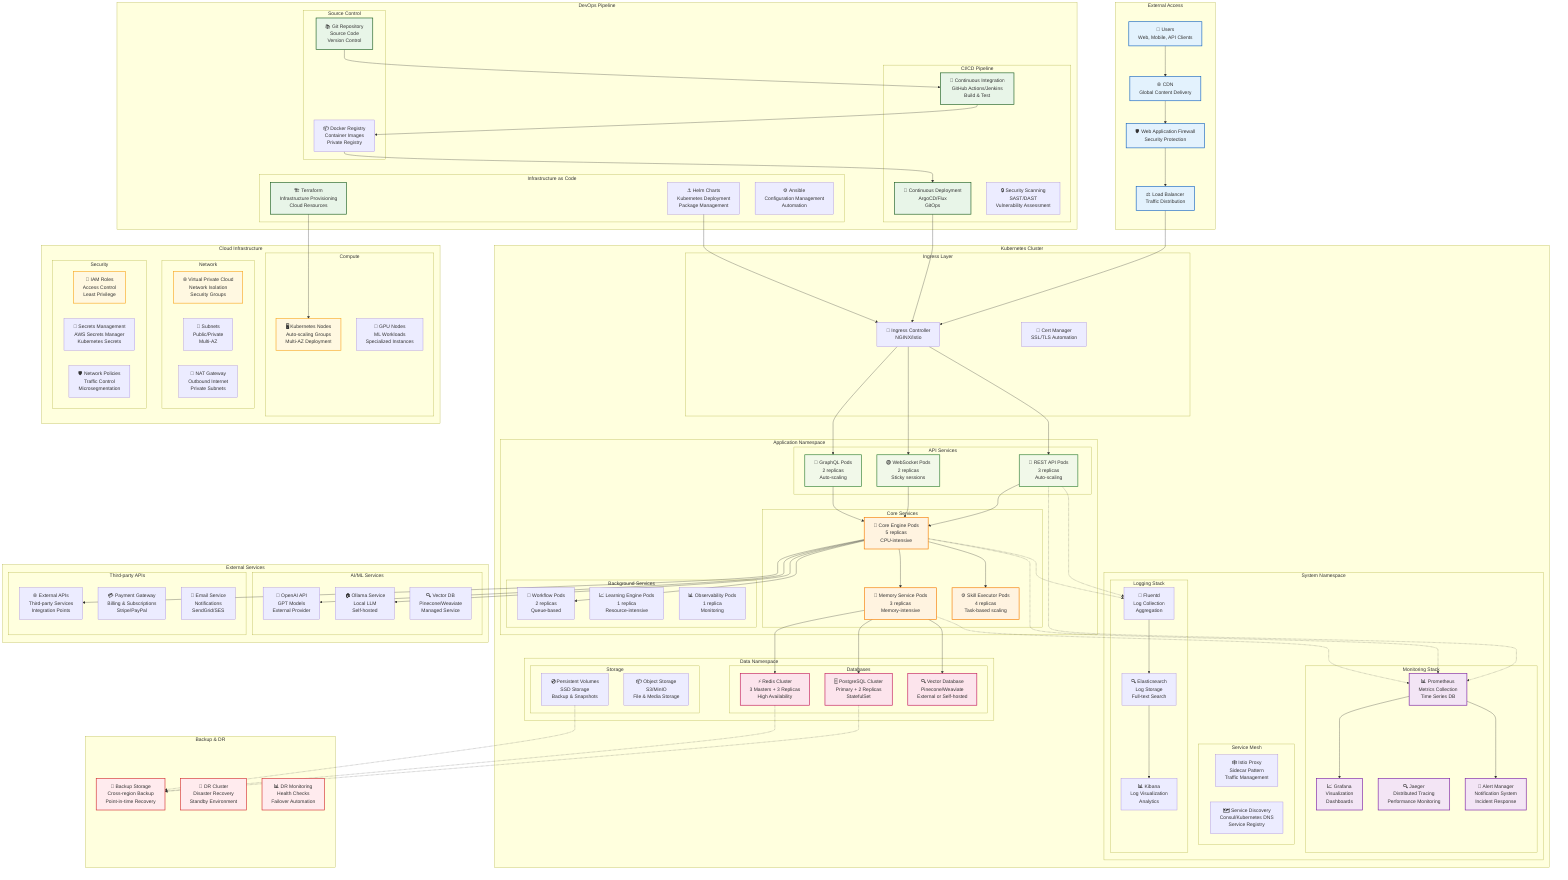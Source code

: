 graph TB
    %% External Users and Load Balancer
    subgraph "External Access"
        Users[👥 Users<br/>Web, Mobile, API Clients]
        CDN[🌐 CDN<br/>Global Content Delivery]
        WAF[🛡️ Web Application Firewall<br/>Security Protection]
        LoadBalancer[⚖️ Load Balancer<br/>Traffic Distribution]
    end
    
    %% Kubernetes Cluster
    subgraph "Kubernetes Cluster"
        subgraph "Ingress Layer"
            IngressController[🚪 Ingress Controller<br/>NGINX/Istio]
            CertManager[🔐 Cert Manager<br/>SSL/TLS Automation]
        end
        
        subgraph "Application Namespace"
            subgraph "API Services"
                RestPods[🔴 REST API Pods<br/>3 replicas<br/>Auto-scaling]
                WebSocketPods[🟢 WebSocket Pods<br/>2 replicas<br/>Sticky sessions]
                GraphQLPods[🔵 GraphQL Pods<br/>2 replicas<br/>Auto-scaling]
            end
            
            subgraph "Core Services"
                CoreEnginePods[🧠 Core Engine Pods<br/>5 replicas<br/>CPU-intensive]
                MemoryServicePods[💾 Memory Service Pods<br/>3 replicas<br/>Memory-intensive]
                SkillExecutorPods[⚙️ Skill Executor Pods<br/>4 replicas<br/>Task-based scaling]
            end
            
            subgraph "Background Services"
                WorkflowPods[🔄 Workflow Pods<br/>2 replicas<br/>Queue-based]
                LearningPods[📈 Learning Engine Pods<br/>1 replica<br/>Resource-intensive]
                ObservabilityPods[📊 Observability Pods<br/>1 replica<br/>Monitoring]
            end
        end
        
        subgraph "Data Namespace"
            subgraph "Databases"
                PostgresCluster[🗄️ PostgreSQL Cluster<br/>Primary + 2 Replicas<br/>StatefulSet]
                RedisCluster[⚡ Redis Cluster<br/>3 Masters + 3 Replicas<br/>High Availability]
                VectorDB[🔍 Vector Database<br/>Pinecone/Weaviate<br/>External or Self-hosted]
            end
            
            subgraph "Storage"
                PersistentVolumes[💿 Persistent Volumes<br/>SSD Storage<br/>Backup & Snapshots]
                ObjectStorage[📦 Object Storage<br/>S3/MinIO<br/>File & Media Storage]
            end
        end
        
        subgraph "System Namespace"
            subgraph "Service Mesh"
                IstioProxy[🕸️ Istio Proxy<br/>Sidecar Pattern<br/>Traffic Management]
                ServiceDiscovery[🗺️ Service Discovery<br/>Consul/Kubernetes DNS<br/>Service Registry]
            end
            
            subgraph "Monitoring Stack"
                Prometheus[📊 Prometheus<br/>Metrics Collection<br/>Time Series DB]
                Grafana[📈 Grafana<br/>Visualization<br/>Dashboards]
                Jaeger[🔍 Jaeger<br/>Distributed Tracing<br/>Performance Monitoring]
                AlertManager[🚨 Alert Manager<br/>Notification System<br/>Incident Response]
            end
            
            subgraph "Logging Stack"
                Fluentd[📝 Fluentd<br/>Log Collection<br/>Aggregation]
                Elasticsearch[🔍 Elasticsearch<br/>Log Storage<br/>Full-text Search]
                Kibana[📊 Kibana<br/>Log Visualization<br/>Analytics]
            end
        end
    end
    
    %% External Services
    subgraph "External Services"
        subgraph "AI/ML Services"
            OpenAI[🤖 OpenAI API<br/>GPT Models<br/>External Provider]
            OllamaService[🏠 Ollama Service<br/>Local LLM<br/>Self-hosted]
            VectorDBExternal[🔍 Vector DB<br/>Pinecone/Weaviate<br/>Managed Service]
        end
        
        subgraph "Third-party APIs"
            ExternalAPIs[🌐 External APIs<br/>Third-party Services<br/>Integration Points]
            PaymentGateway[💳 Payment Gateway<br/>Billing & Subscriptions<br/>Stripe/PayPal]
            EmailService[📧 Email Service<br/>Notifications<br/>SendGrid/SES]
        end
    end
    
    %% Development and CI/CD
    subgraph "DevOps Pipeline"
        subgraph "Source Control"
            GitRepo[📚 Git Repository<br/>Source Code<br/>Version Control]
            DockerRegistry[📦 Docker Registry<br/>Container Images<br/>Private Registry]
        end
        
        subgraph "CI/CD Pipeline"
            CI[🔧 Continuous Integration<br/>GitHub Actions/Jenkins<br/>Build & Test]
            CD[🚀 Continuous Deployment<br/>ArgoCD/Flux<br/>GitOps]
            SecurityScan[🔒 Security Scanning<br/>SAST/DAST<br/>Vulnerability Assessment]
        end
        
        subgraph "Infrastructure as Code"
            Terraform[🏗️ Terraform<br/>Infrastructure Provisioning<br/>Cloud Resources]
            Helm[⚓ Helm Charts<br/>Kubernetes Deployment<br/>Package Management]
            Ansible[⚙️ Ansible<br/>Configuration Management<br/>Automation]
        end
    end
    
    %% Cloud Infrastructure
    subgraph "Cloud Infrastructure"
        subgraph "Compute"
            K8sNodes[🖥️ Kubernetes Nodes<br/>Auto-scaling Groups<br/>Multi-AZ Deployment]
            GPUNodes[🚀 GPU Nodes<br/>ML Workloads<br/>Specialized Instances]
        end
        
        subgraph "Network"
            VPC[🌐 Virtual Private Cloud<br/>Network Isolation<br/>Security Groups]
            Subnets[📡 Subnets<br/>Public/Private<br/>Multi-AZ]
            NATGateway[🔄 NAT Gateway<br/>Outbound Internet<br/>Private Subnets]
        end
        
        subgraph "Security"
            IAMRoles[🔐 IAM Roles<br/>Access Control<br/>Least Privilege]
            Secrets[🔑 Secrets Management<br/>AWS Secrets Manager<br/>Kubernetes Secrets]
            NetworkPolicies[🛡️ Network Policies<br/>Traffic Control<br/>Microsegmentation]
        end
    end
    
    %% Backup and Disaster Recovery
    subgraph "Backup & DR"
        BackupStorage[💾 Backup Storage<br/>Cross-region Backup<br/>Point-in-time Recovery]
        DRCluster[🔄 DR Cluster<br/>Disaster Recovery<br/>Standby Environment]
        MonitoringDR[📊 DR Monitoring<br/>Health Checks<br/>Failover Automation]
    end
    
    %% Flow Connections
    Users --> CDN
    CDN --> WAF
    WAF --> LoadBalancer
    LoadBalancer --> IngressController
    
    IngressController --> RestPods
    IngressController --> WebSocketPods
    IngressController --> GraphQLPods
    
    RestPods --> CoreEnginePods
    WebSocketPods --> CoreEnginePods
    GraphQLPods --> CoreEnginePods
    
    CoreEnginePods --> MemoryServicePods
    CoreEnginePods --> SkillExecutorPods
    CoreEnginePods --> WorkflowPods
    
    MemoryServicePods --> PostgresCluster
    MemoryServicePods --> RedisCluster
    MemoryServicePods --> VectorDB
    
    CoreEnginePods --> OpenAI
    CoreEnginePods --> OllamaService
    CoreEnginePods --> ExternalAPIs
    
    %% Monitoring Connections
    RestPods -.-> Prometheus
    CoreEnginePods -.-> Prometheus
    MemoryServicePods -.-> Prometheus
    
    Prometheus --> Grafana
    Prometheus --> AlertManager
    
    RestPods -.-> Fluentd
    CoreEnginePods -.-> Fluentd
    Fluentd --> Elasticsearch
    Elasticsearch --> Kibana
    
    %% CI/CD Connections
    GitRepo --> CI
    CI --> DockerRegistry
    DockerRegistry --> CD
    CD --> IngressController
    
    Terraform --> K8sNodes
    Helm --> IngressController
    
    %% Backup Connections
    PostgresCluster -.-> BackupStorage
    RedisCluster -.-> BackupStorage
    PersistentVolumes -.-> BackupStorage
    
    %% Styling
    classDef external fill:#e3f2fd,stroke:#1565c0,stroke-width:2px
    classDef api fill:#f1f8e9,stroke:#2e7d32,stroke-width:2px
    classDef core fill:#fff3e0,stroke:#f57c00,stroke-width:2px
    classDef data fill:#fce4ec,stroke:#c2185b,stroke-width:2px
    classDef system fill:#f3e5f5,stroke:#7b1fa2,stroke-width:2px
    classDef devops fill:#e8f5e8,stroke:#1b5e20,stroke-width:2px
    classDef cloud fill:#fff8e1,stroke:#f9a825,stroke-width:2px
    classDef backup fill:#ffebee,stroke:#d32f2f,stroke-width:2px
    
    class Users,CDN,WAF,LoadBalancer external
    class RestPods,WebSocketPods,GraphQLPods api
    class CoreEnginePods,MemoryServicePods,SkillExecutorPods core
    class PostgresCluster,RedisCluster,VectorDB data
    class Prometheus,Grafana,Jaeger,AlertManager system
    class GitRepo,CI,CD,Terraform devops
    class K8sNodes,VPC,IAMRoles cloud
    class BackupStorage,DRCluster,MonitoringDR backup